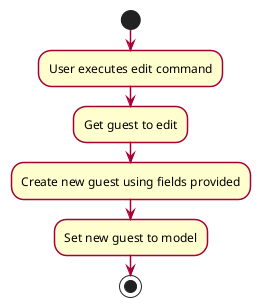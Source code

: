 @startuml
skinparam activity {
    ArrowColor #A80036
    BackgroundColor #FEFECE
    BorderColor #A80036
    BorderThickness 1.5
}
start
:User executes edit command;
:Get guest to edit;
:Create new guest using fields provided;
:Set new guest to model;
stop

@enduml
